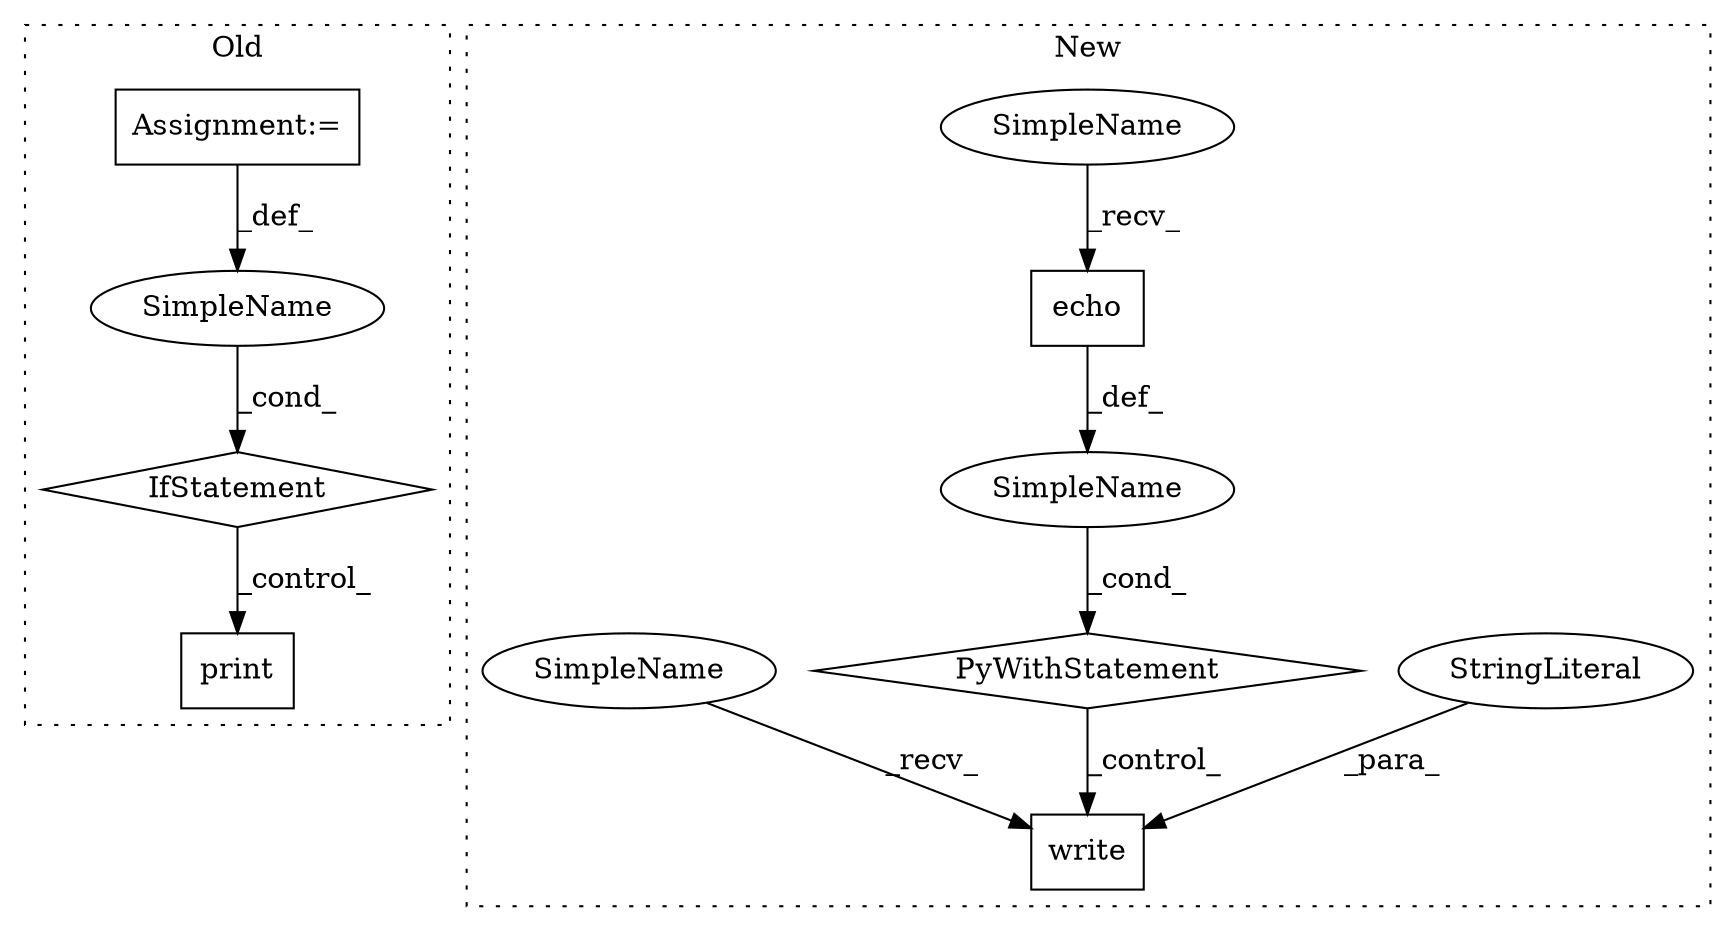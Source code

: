 digraph G {
subgraph cluster0 {
1 [label="IfStatement" a="25" s="129,139" l="4,2" shape="diamond"];
3 [label="SimpleName" a="42" s="" l="" shape="ellipse"];
4 [label="print" a="32" s="149,175" l="6,1" shape="box"];
9 [label="Assignment:=" a="7" s="88" l="1" shape="box"];
label = "Old";
style="dotted";
}
subgraph cluster1 {
2 [label="echo" a="32" s="346" l="6" shape="box"];
5 [label="PyWithStatement" a="104" s="326,352" l="10,2" shape="diamond"];
6 [label="SimpleName" a="42" s="" l="" shape="ellipse"];
7 [label="write" a="32" s="475,497" l="6,1" shape="box"];
8 [label="StringLiteral" a="45" s="481" l="9" shape="ellipse"];
10 [label="SimpleName" a="42" s="336" l="9" shape="ellipse"];
11 [label="SimpleName" a="42" s="465" l="9" shape="ellipse"];
label = "New";
style="dotted";
}
1 -> 4 [label="_control_"];
2 -> 6 [label="_def_"];
3 -> 1 [label="_cond_"];
5 -> 7 [label="_control_"];
6 -> 5 [label="_cond_"];
8 -> 7 [label="_para_"];
9 -> 3 [label="_def_"];
10 -> 2 [label="_recv_"];
11 -> 7 [label="_recv_"];
}